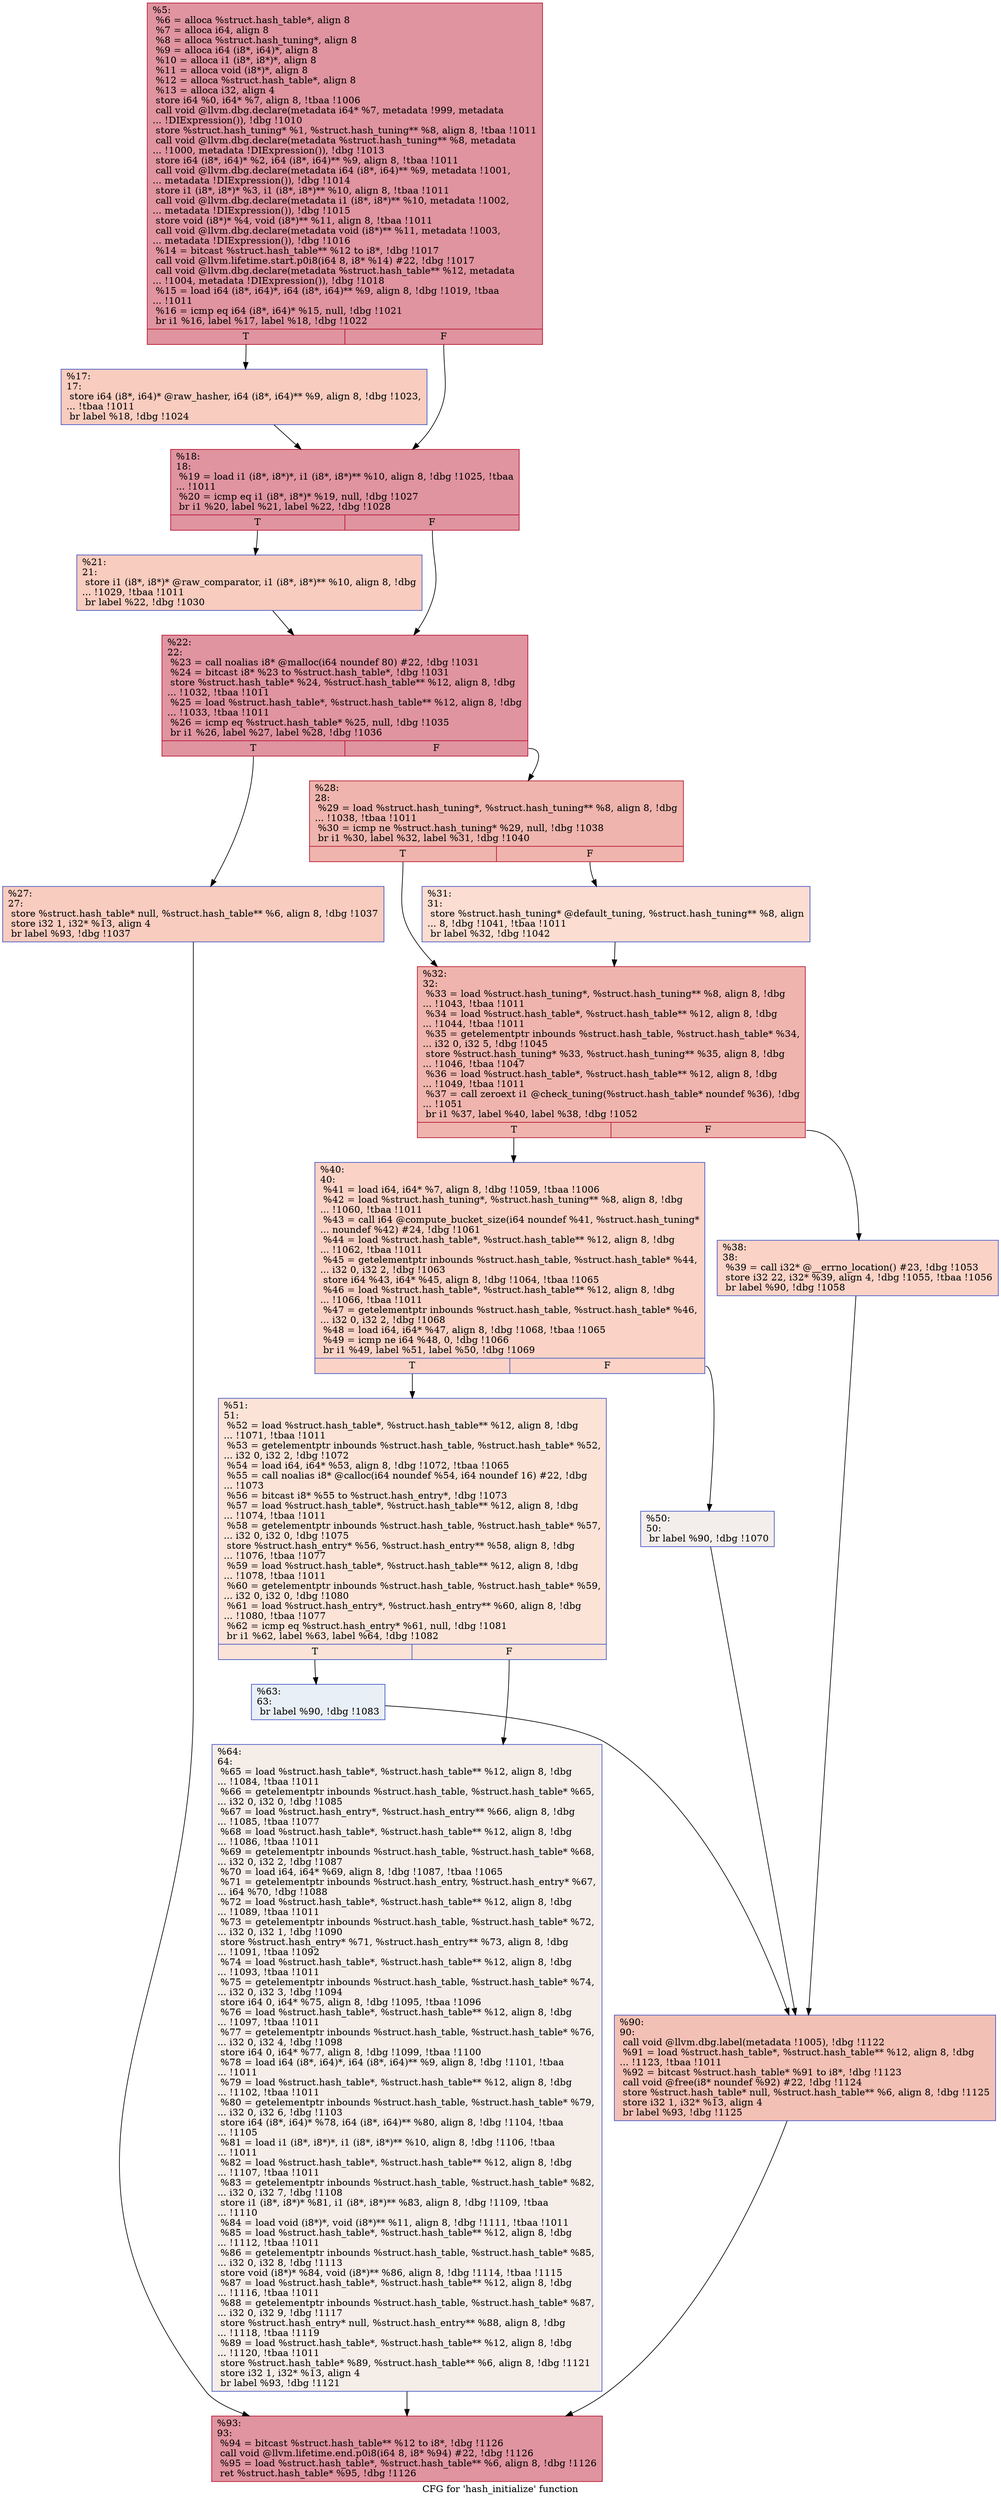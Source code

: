 digraph "CFG for 'hash_initialize' function" {
	label="CFG for 'hash_initialize' function";

	Node0x2262720 [shape=record,color="#b70d28ff", style=filled, fillcolor="#b70d2870",label="{%5:\l  %6 = alloca %struct.hash_table*, align 8\l  %7 = alloca i64, align 8\l  %8 = alloca %struct.hash_tuning*, align 8\l  %9 = alloca i64 (i8*, i64)*, align 8\l  %10 = alloca i1 (i8*, i8*)*, align 8\l  %11 = alloca void (i8*)*, align 8\l  %12 = alloca %struct.hash_table*, align 8\l  %13 = alloca i32, align 4\l  store i64 %0, i64* %7, align 8, !tbaa !1006\l  call void @llvm.dbg.declare(metadata i64* %7, metadata !999, metadata\l... !DIExpression()), !dbg !1010\l  store %struct.hash_tuning* %1, %struct.hash_tuning** %8, align 8, !tbaa !1011\l  call void @llvm.dbg.declare(metadata %struct.hash_tuning** %8, metadata\l... !1000, metadata !DIExpression()), !dbg !1013\l  store i64 (i8*, i64)* %2, i64 (i8*, i64)** %9, align 8, !tbaa !1011\l  call void @llvm.dbg.declare(metadata i64 (i8*, i64)** %9, metadata !1001,\l... metadata !DIExpression()), !dbg !1014\l  store i1 (i8*, i8*)* %3, i1 (i8*, i8*)** %10, align 8, !tbaa !1011\l  call void @llvm.dbg.declare(metadata i1 (i8*, i8*)** %10, metadata !1002,\l... metadata !DIExpression()), !dbg !1015\l  store void (i8*)* %4, void (i8*)** %11, align 8, !tbaa !1011\l  call void @llvm.dbg.declare(metadata void (i8*)** %11, metadata !1003,\l... metadata !DIExpression()), !dbg !1016\l  %14 = bitcast %struct.hash_table** %12 to i8*, !dbg !1017\l  call void @llvm.lifetime.start.p0i8(i64 8, i8* %14) #22, !dbg !1017\l  call void @llvm.dbg.declare(metadata %struct.hash_table** %12, metadata\l... !1004, metadata !DIExpression()), !dbg !1018\l  %15 = load i64 (i8*, i64)*, i64 (i8*, i64)** %9, align 8, !dbg !1019, !tbaa\l... !1011\l  %16 = icmp eq i64 (i8*, i64)* %15, null, !dbg !1021\l  br i1 %16, label %17, label %18, !dbg !1022\l|{<s0>T|<s1>F}}"];
	Node0x2262720:s0 -> Node0x2262800;
	Node0x2262720:s1 -> Node0x2262850;
	Node0x2262800 [shape=record,color="#3d50c3ff", style=filled, fillcolor="#f08b6e70",label="{%17:\l17:                                               \l  store i64 (i8*, i64)* @raw_hasher, i64 (i8*, i64)** %9, align 8, !dbg !1023,\l... !tbaa !1011\l  br label %18, !dbg !1024\l}"];
	Node0x2262800 -> Node0x2262850;
	Node0x2262850 [shape=record,color="#b70d28ff", style=filled, fillcolor="#b70d2870",label="{%18:\l18:                                               \l  %19 = load i1 (i8*, i8*)*, i1 (i8*, i8*)** %10, align 8, !dbg !1025, !tbaa\l... !1011\l  %20 = icmp eq i1 (i8*, i8*)* %19, null, !dbg !1027\l  br i1 %20, label %21, label %22, !dbg !1028\l|{<s0>T|<s1>F}}"];
	Node0x2262850:s0 -> Node0x22628a0;
	Node0x2262850:s1 -> Node0x22628f0;
	Node0x22628a0 [shape=record,color="#3d50c3ff", style=filled, fillcolor="#f08b6e70",label="{%21:\l21:                                               \l  store i1 (i8*, i8*)* @raw_comparator, i1 (i8*, i8*)** %10, align 8, !dbg\l... !1029, !tbaa !1011\l  br label %22, !dbg !1030\l}"];
	Node0x22628a0 -> Node0x22628f0;
	Node0x22628f0 [shape=record,color="#b70d28ff", style=filled, fillcolor="#b70d2870",label="{%22:\l22:                                               \l  %23 = call noalias i8* @malloc(i64 noundef 80) #22, !dbg !1031\l  %24 = bitcast i8* %23 to %struct.hash_table*, !dbg !1031\l  store %struct.hash_table* %24, %struct.hash_table** %12, align 8, !dbg\l... !1032, !tbaa !1011\l  %25 = load %struct.hash_table*, %struct.hash_table** %12, align 8, !dbg\l... !1033, !tbaa !1011\l  %26 = icmp eq %struct.hash_table* %25, null, !dbg !1035\l  br i1 %26, label %27, label %28, !dbg !1036\l|{<s0>T|<s1>F}}"];
	Node0x22628f0:s0 -> Node0x2262940;
	Node0x22628f0:s1 -> Node0x2262990;
	Node0x2262940 [shape=record,color="#3d50c3ff", style=filled, fillcolor="#f08b6e70",label="{%27:\l27:                                               \l  store %struct.hash_table* null, %struct.hash_table** %6, align 8, !dbg !1037\l  store i32 1, i32* %13, align 4\l  br label %93, !dbg !1037\l}"];
	Node0x2262940 -> Node0x2262cb0;
	Node0x2262990 [shape=record,color="#b70d28ff", style=filled, fillcolor="#d8564670",label="{%28:\l28:                                               \l  %29 = load %struct.hash_tuning*, %struct.hash_tuning** %8, align 8, !dbg\l... !1038, !tbaa !1011\l  %30 = icmp ne %struct.hash_tuning* %29, null, !dbg !1038\l  br i1 %30, label %32, label %31, !dbg !1040\l|{<s0>T|<s1>F}}"];
	Node0x2262990:s0 -> Node0x2262a30;
	Node0x2262990:s1 -> Node0x22629e0;
	Node0x22629e0 [shape=record,color="#3d50c3ff", style=filled, fillcolor="#f7b39670",label="{%31:\l31:                                               \l  store %struct.hash_tuning* @default_tuning, %struct.hash_tuning** %8, align\l... 8, !dbg !1041, !tbaa !1011\l  br label %32, !dbg !1042\l}"];
	Node0x22629e0 -> Node0x2262a30;
	Node0x2262a30 [shape=record,color="#b70d28ff", style=filled, fillcolor="#d8564670",label="{%32:\l32:                                               \l  %33 = load %struct.hash_tuning*, %struct.hash_tuning** %8, align 8, !dbg\l... !1043, !tbaa !1011\l  %34 = load %struct.hash_table*, %struct.hash_table** %12, align 8, !dbg\l... !1044, !tbaa !1011\l  %35 = getelementptr inbounds %struct.hash_table, %struct.hash_table* %34,\l... i32 0, i32 5, !dbg !1045\l  store %struct.hash_tuning* %33, %struct.hash_tuning** %35, align 8, !dbg\l... !1046, !tbaa !1047\l  %36 = load %struct.hash_table*, %struct.hash_table** %12, align 8, !dbg\l... !1049, !tbaa !1011\l  %37 = call zeroext i1 @check_tuning(%struct.hash_table* noundef %36), !dbg\l... !1051\l  br i1 %37, label %40, label %38, !dbg !1052\l|{<s0>T|<s1>F}}"];
	Node0x2262a30:s0 -> Node0x2262ad0;
	Node0x2262a30:s1 -> Node0x2262a80;
	Node0x2262a80 [shape=record,color="#3d50c3ff", style=filled, fillcolor="#f59c7d70",label="{%38:\l38:                                               \l  %39 = call i32* @__errno_location() #23, !dbg !1053\l  store i32 22, i32* %39, align 4, !dbg !1055, !tbaa !1056\l  br label %90, !dbg !1058\l}"];
	Node0x2262a80 -> Node0x2262c60;
	Node0x2262ad0 [shape=record,color="#3d50c3ff", style=filled, fillcolor="#f59c7d70",label="{%40:\l40:                                               \l  %41 = load i64, i64* %7, align 8, !dbg !1059, !tbaa !1006\l  %42 = load %struct.hash_tuning*, %struct.hash_tuning** %8, align 8, !dbg\l... !1060, !tbaa !1011\l  %43 = call i64 @compute_bucket_size(i64 noundef %41, %struct.hash_tuning*\l... noundef %42) #24, !dbg !1061\l  %44 = load %struct.hash_table*, %struct.hash_table** %12, align 8, !dbg\l... !1062, !tbaa !1011\l  %45 = getelementptr inbounds %struct.hash_table, %struct.hash_table* %44,\l... i32 0, i32 2, !dbg !1063\l  store i64 %43, i64* %45, align 8, !dbg !1064, !tbaa !1065\l  %46 = load %struct.hash_table*, %struct.hash_table** %12, align 8, !dbg\l... !1066, !tbaa !1011\l  %47 = getelementptr inbounds %struct.hash_table, %struct.hash_table* %46,\l... i32 0, i32 2, !dbg !1068\l  %48 = load i64, i64* %47, align 8, !dbg !1068, !tbaa !1065\l  %49 = icmp ne i64 %48, 0, !dbg !1066\l  br i1 %49, label %51, label %50, !dbg !1069\l|{<s0>T|<s1>F}}"];
	Node0x2262ad0:s0 -> Node0x2262b70;
	Node0x2262ad0:s1 -> Node0x2262b20;
	Node0x2262b20 [shape=record,color="#3d50c3ff", style=filled, fillcolor="#e3d9d370",label="{%50:\l50:                                               \l  br label %90, !dbg !1070\l}"];
	Node0x2262b20 -> Node0x2262c60;
	Node0x2262b70 [shape=record,color="#3d50c3ff", style=filled, fillcolor="#f6bfa670",label="{%51:\l51:                                               \l  %52 = load %struct.hash_table*, %struct.hash_table** %12, align 8, !dbg\l... !1071, !tbaa !1011\l  %53 = getelementptr inbounds %struct.hash_table, %struct.hash_table* %52,\l... i32 0, i32 2, !dbg !1072\l  %54 = load i64, i64* %53, align 8, !dbg !1072, !tbaa !1065\l  %55 = call noalias i8* @calloc(i64 noundef %54, i64 noundef 16) #22, !dbg\l... !1073\l  %56 = bitcast i8* %55 to %struct.hash_entry*, !dbg !1073\l  %57 = load %struct.hash_table*, %struct.hash_table** %12, align 8, !dbg\l... !1074, !tbaa !1011\l  %58 = getelementptr inbounds %struct.hash_table, %struct.hash_table* %57,\l... i32 0, i32 0, !dbg !1075\l  store %struct.hash_entry* %56, %struct.hash_entry** %58, align 8, !dbg\l... !1076, !tbaa !1077\l  %59 = load %struct.hash_table*, %struct.hash_table** %12, align 8, !dbg\l... !1078, !tbaa !1011\l  %60 = getelementptr inbounds %struct.hash_table, %struct.hash_table* %59,\l... i32 0, i32 0, !dbg !1080\l  %61 = load %struct.hash_entry*, %struct.hash_entry** %60, align 8, !dbg\l... !1080, !tbaa !1077\l  %62 = icmp eq %struct.hash_entry* %61, null, !dbg !1081\l  br i1 %62, label %63, label %64, !dbg !1082\l|{<s0>T|<s1>F}}"];
	Node0x2262b70:s0 -> Node0x2262bc0;
	Node0x2262b70:s1 -> Node0x2262c10;
	Node0x2262bc0 [shape=record,color="#3d50c3ff", style=filled, fillcolor="#cedaeb70",label="{%63:\l63:                                               \l  br label %90, !dbg !1083\l}"];
	Node0x2262bc0 -> Node0x2262c60;
	Node0x2262c10 [shape=record,color="#3d50c3ff", style=filled, fillcolor="#e8d6cc70",label="{%64:\l64:                                               \l  %65 = load %struct.hash_table*, %struct.hash_table** %12, align 8, !dbg\l... !1084, !tbaa !1011\l  %66 = getelementptr inbounds %struct.hash_table, %struct.hash_table* %65,\l... i32 0, i32 0, !dbg !1085\l  %67 = load %struct.hash_entry*, %struct.hash_entry** %66, align 8, !dbg\l... !1085, !tbaa !1077\l  %68 = load %struct.hash_table*, %struct.hash_table** %12, align 8, !dbg\l... !1086, !tbaa !1011\l  %69 = getelementptr inbounds %struct.hash_table, %struct.hash_table* %68,\l... i32 0, i32 2, !dbg !1087\l  %70 = load i64, i64* %69, align 8, !dbg !1087, !tbaa !1065\l  %71 = getelementptr inbounds %struct.hash_entry, %struct.hash_entry* %67,\l... i64 %70, !dbg !1088\l  %72 = load %struct.hash_table*, %struct.hash_table** %12, align 8, !dbg\l... !1089, !tbaa !1011\l  %73 = getelementptr inbounds %struct.hash_table, %struct.hash_table* %72,\l... i32 0, i32 1, !dbg !1090\l  store %struct.hash_entry* %71, %struct.hash_entry** %73, align 8, !dbg\l... !1091, !tbaa !1092\l  %74 = load %struct.hash_table*, %struct.hash_table** %12, align 8, !dbg\l... !1093, !tbaa !1011\l  %75 = getelementptr inbounds %struct.hash_table, %struct.hash_table* %74,\l... i32 0, i32 3, !dbg !1094\l  store i64 0, i64* %75, align 8, !dbg !1095, !tbaa !1096\l  %76 = load %struct.hash_table*, %struct.hash_table** %12, align 8, !dbg\l... !1097, !tbaa !1011\l  %77 = getelementptr inbounds %struct.hash_table, %struct.hash_table* %76,\l... i32 0, i32 4, !dbg !1098\l  store i64 0, i64* %77, align 8, !dbg !1099, !tbaa !1100\l  %78 = load i64 (i8*, i64)*, i64 (i8*, i64)** %9, align 8, !dbg !1101, !tbaa\l... !1011\l  %79 = load %struct.hash_table*, %struct.hash_table** %12, align 8, !dbg\l... !1102, !tbaa !1011\l  %80 = getelementptr inbounds %struct.hash_table, %struct.hash_table* %79,\l... i32 0, i32 6, !dbg !1103\l  store i64 (i8*, i64)* %78, i64 (i8*, i64)** %80, align 8, !dbg !1104, !tbaa\l... !1105\l  %81 = load i1 (i8*, i8*)*, i1 (i8*, i8*)** %10, align 8, !dbg !1106, !tbaa\l... !1011\l  %82 = load %struct.hash_table*, %struct.hash_table** %12, align 8, !dbg\l... !1107, !tbaa !1011\l  %83 = getelementptr inbounds %struct.hash_table, %struct.hash_table* %82,\l... i32 0, i32 7, !dbg !1108\l  store i1 (i8*, i8*)* %81, i1 (i8*, i8*)** %83, align 8, !dbg !1109, !tbaa\l... !1110\l  %84 = load void (i8*)*, void (i8*)** %11, align 8, !dbg !1111, !tbaa !1011\l  %85 = load %struct.hash_table*, %struct.hash_table** %12, align 8, !dbg\l... !1112, !tbaa !1011\l  %86 = getelementptr inbounds %struct.hash_table, %struct.hash_table* %85,\l... i32 0, i32 8, !dbg !1113\l  store void (i8*)* %84, void (i8*)** %86, align 8, !dbg !1114, !tbaa !1115\l  %87 = load %struct.hash_table*, %struct.hash_table** %12, align 8, !dbg\l... !1116, !tbaa !1011\l  %88 = getelementptr inbounds %struct.hash_table, %struct.hash_table* %87,\l... i32 0, i32 9, !dbg !1117\l  store %struct.hash_entry* null, %struct.hash_entry** %88, align 8, !dbg\l... !1118, !tbaa !1119\l  %89 = load %struct.hash_table*, %struct.hash_table** %12, align 8, !dbg\l... !1120, !tbaa !1011\l  store %struct.hash_table* %89, %struct.hash_table** %6, align 8, !dbg !1121\l  store i32 1, i32* %13, align 4\l  br label %93, !dbg !1121\l}"];
	Node0x2262c10 -> Node0x2262cb0;
	Node0x2262c60 [shape=record,color="#3d50c3ff", style=filled, fillcolor="#e5705870",label="{%90:\l90:                                               \l  call void @llvm.dbg.label(metadata !1005), !dbg !1122\l  %91 = load %struct.hash_table*, %struct.hash_table** %12, align 8, !dbg\l... !1123, !tbaa !1011\l  %92 = bitcast %struct.hash_table* %91 to i8*, !dbg !1123\l  call void @free(i8* noundef %92) #22, !dbg !1124\l  store %struct.hash_table* null, %struct.hash_table** %6, align 8, !dbg !1125\l  store i32 1, i32* %13, align 4\l  br label %93, !dbg !1125\l}"];
	Node0x2262c60 -> Node0x2262cb0;
	Node0x2262cb0 [shape=record,color="#b70d28ff", style=filled, fillcolor="#b70d2870",label="{%93:\l93:                                               \l  %94 = bitcast %struct.hash_table** %12 to i8*, !dbg !1126\l  call void @llvm.lifetime.end.p0i8(i64 8, i8* %94) #22, !dbg !1126\l  %95 = load %struct.hash_table*, %struct.hash_table** %6, align 8, !dbg !1126\l  ret %struct.hash_table* %95, !dbg !1126\l}"];
}

